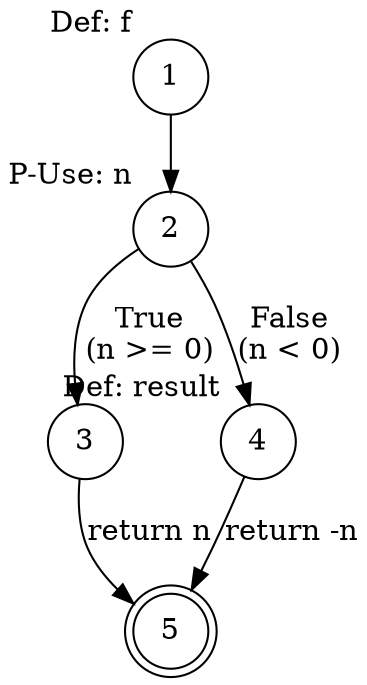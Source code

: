 digraph minver_fabs {
    rankdir=TB;
    node [shape=circle];
    
    1 [label="1", xlabel="Def: f"];
    2 [label="2", xlabel="P-Use: n"];
    3 [label="3"];
    4 [label="4", xlabel="Def: result"];
    5 [label="5", shape=doublecircle];
    
    1 -> 2;
    2 -> 3 [label="True\n(n >= 0)"];
    2 -> 4 [label="False\n(n < 0)"];
    3 -> 5 [label="return n"];
    4 -> 5 [label="return -n"];
}